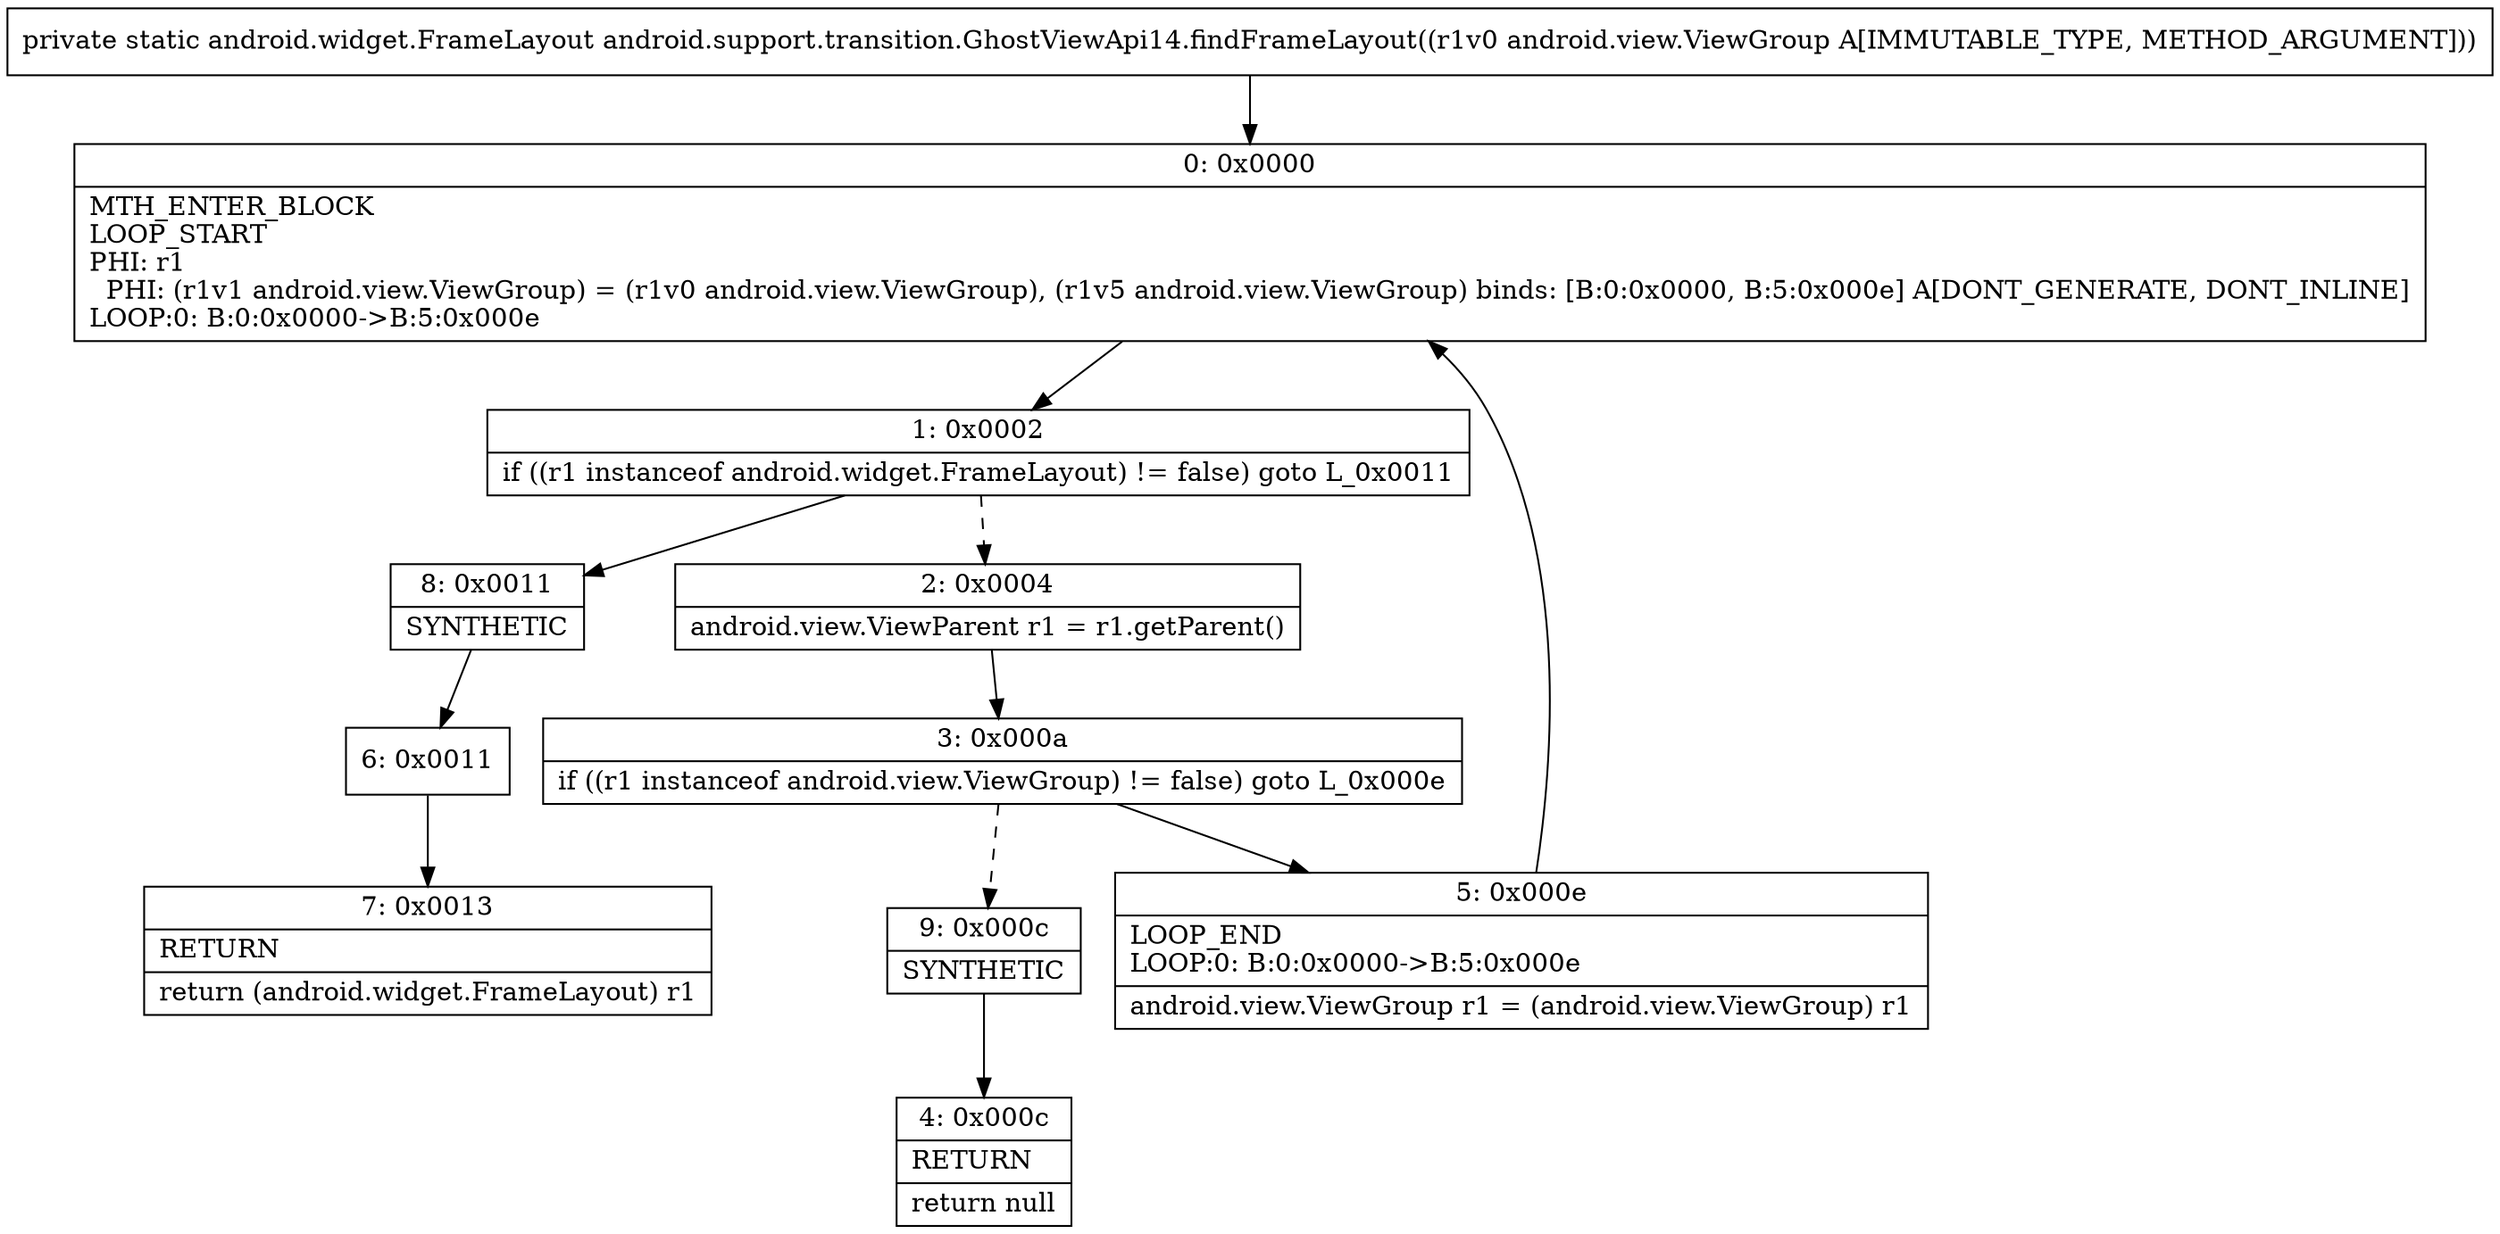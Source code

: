 digraph "CFG forandroid.support.transition.GhostViewApi14.findFrameLayout(Landroid\/view\/ViewGroup;)Landroid\/widget\/FrameLayout;" {
Node_0 [shape=record,label="{0\:\ 0x0000|MTH_ENTER_BLOCK\lLOOP_START\lPHI: r1 \l  PHI: (r1v1 android.view.ViewGroup) = (r1v0 android.view.ViewGroup), (r1v5 android.view.ViewGroup) binds: [B:0:0x0000, B:5:0x000e] A[DONT_GENERATE, DONT_INLINE]\lLOOP:0: B:0:0x0000\-\>B:5:0x000e\l}"];
Node_1 [shape=record,label="{1\:\ 0x0002|if ((r1 instanceof android.widget.FrameLayout) != false) goto L_0x0011\l}"];
Node_2 [shape=record,label="{2\:\ 0x0004|android.view.ViewParent r1 = r1.getParent()\l}"];
Node_3 [shape=record,label="{3\:\ 0x000a|if ((r1 instanceof android.view.ViewGroup) != false) goto L_0x000e\l}"];
Node_4 [shape=record,label="{4\:\ 0x000c|RETURN\l|return null\l}"];
Node_5 [shape=record,label="{5\:\ 0x000e|LOOP_END\lLOOP:0: B:0:0x0000\-\>B:5:0x000e\l|android.view.ViewGroup r1 = (android.view.ViewGroup) r1\l}"];
Node_6 [shape=record,label="{6\:\ 0x0011}"];
Node_7 [shape=record,label="{7\:\ 0x0013|RETURN\l|return (android.widget.FrameLayout) r1\l}"];
Node_8 [shape=record,label="{8\:\ 0x0011|SYNTHETIC\l}"];
Node_9 [shape=record,label="{9\:\ 0x000c|SYNTHETIC\l}"];
MethodNode[shape=record,label="{private static android.widget.FrameLayout android.support.transition.GhostViewApi14.findFrameLayout((r1v0 android.view.ViewGroup A[IMMUTABLE_TYPE, METHOD_ARGUMENT])) }"];
MethodNode -> Node_0;
Node_0 -> Node_1;
Node_1 -> Node_2[style=dashed];
Node_1 -> Node_8;
Node_2 -> Node_3;
Node_3 -> Node_5;
Node_3 -> Node_9[style=dashed];
Node_5 -> Node_0;
Node_6 -> Node_7;
Node_8 -> Node_6;
Node_9 -> Node_4;
}

